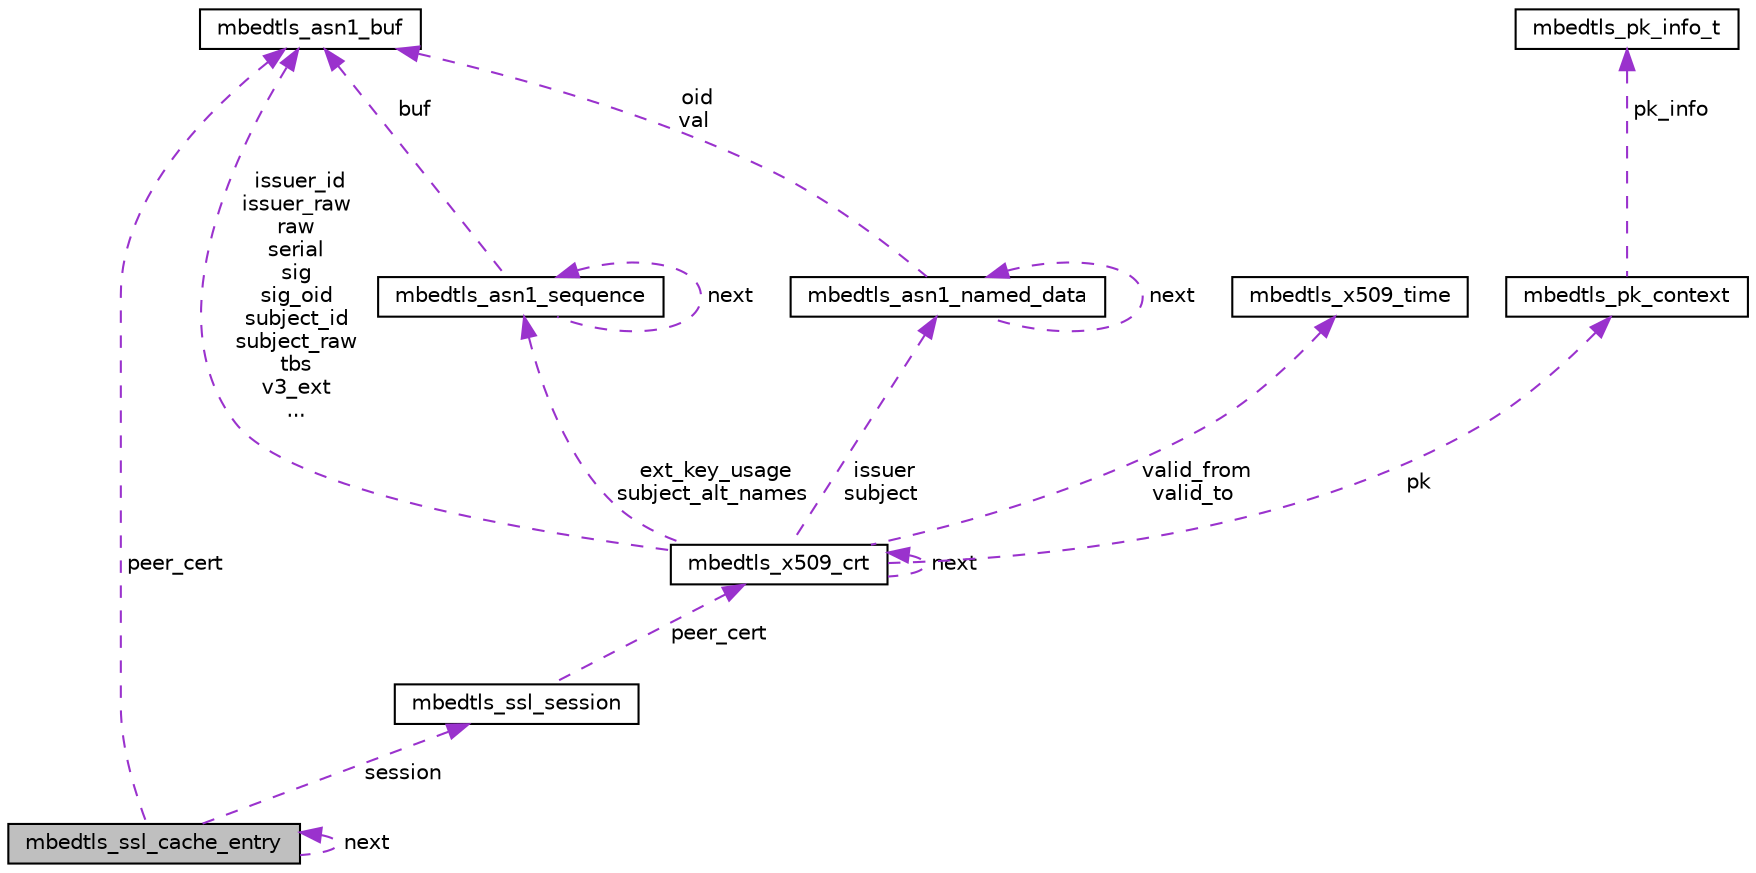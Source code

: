 digraph "mbedtls_ssl_cache_entry"
{
 // LATEX_PDF_SIZE
  edge [fontname="Helvetica",fontsize="10",labelfontname="Helvetica",labelfontsize="10"];
  node [fontname="Helvetica",fontsize="10",shape=record];
  Node1 [label="mbedtls_ssl_cache_entry",height=0.2,width=0.4,color="black", fillcolor="grey75", style="filled", fontcolor="black",tooltip="This structure is used for storing cache entries."];
  Node2 -> Node1 [dir="back",color="darkorchid3",fontsize="10",style="dashed",label=" peer_cert" ,fontname="Helvetica"];
  Node2 [label="mbedtls_asn1_buf",height=0.2,width=0.4,color="black", fillcolor="white", style="filled",URL="$d4/d6a/structmbedtls__asn1__buf.html",tooltip=" "];
  Node1 -> Node1 [dir="back",color="darkorchid3",fontsize="10",style="dashed",label=" next" ,fontname="Helvetica"];
  Node3 -> Node1 [dir="back",color="darkorchid3",fontsize="10",style="dashed",label=" session" ,fontname="Helvetica"];
  Node3 [label="mbedtls_ssl_session",height=0.2,width=0.4,color="black", fillcolor="white", style="filled",URL="$da/def/structmbedtls__ssl__session.html",tooltip=" "];
  Node4 -> Node3 [dir="back",color="darkorchid3",fontsize="10",style="dashed",label=" peer_cert" ,fontname="Helvetica"];
  Node4 [label="mbedtls_x509_crt",height=0.2,width=0.4,color="black", fillcolor="white", style="filled",URL="$d6/daa/structmbedtls__x509__crt.html",tooltip=" "];
  Node5 -> Node4 [dir="back",color="darkorchid3",fontsize="10",style="dashed",label=" ext_key_usage\nsubject_alt_names" ,fontname="Helvetica"];
  Node5 [label="mbedtls_asn1_sequence",height=0.2,width=0.4,color="black", fillcolor="white", style="filled",URL="$d7/d3d/structmbedtls__asn1__sequence.html",tooltip=" "];
  Node5 -> Node5 [dir="back",color="darkorchid3",fontsize="10",style="dashed",label=" next" ,fontname="Helvetica"];
  Node2 -> Node5 [dir="back",color="darkorchid3",fontsize="10",style="dashed",label=" buf" ,fontname="Helvetica"];
  Node6 -> Node4 [dir="back",color="darkorchid3",fontsize="10",style="dashed",label=" issuer\nsubject" ,fontname="Helvetica"];
  Node6 [label="mbedtls_asn1_named_data",height=0.2,width=0.4,color="black", fillcolor="white", style="filled",URL="$dd/d5f/structmbedtls__asn1__named__data.html",tooltip=" "];
  Node6 -> Node6 [dir="back",color="darkorchid3",fontsize="10",style="dashed",label=" next" ,fontname="Helvetica"];
  Node2 -> Node6 [dir="back",color="darkorchid3",fontsize="10",style="dashed",label=" oid\nval" ,fontname="Helvetica"];
  Node2 -> Node4 [dir="back",color="darkorchid3",fontsize="10",style="dashed",label=" issuer_id\nissuer_raw\nraw\nserial\nsig\nsig_oid\nsubject_id\nsubject_raw\ntbs\nv3_ext\n..." ,fontname="Helvetica"];
  Node7 -> Node4 [dir="back",color="darkorchid3",fontsize="10",style="dashed",label=" valid_from\nvalid_to" ,fontname="Helvetica"];
  Node7 [label="mbedtls_x509_time",height=0.2,width=0.4,color="black", fillcolor="white", style="filled",URL="$d2/dcf/structmbedtls__x509__time.html",tooltip=" "];
  Node4 -> Node4 [dir="back",color="darkorchid3",fontsize="10",style="dashed",label=" next" ,fontname="Helvetica"];
  Node8 -> Node4 [dir="back",color="darkorchid3",fontsize="10",style="dashed",label=" pk" ,fontname="Helvetica"];
  Node8 [label="mbedtls_pk_context",height=0.2,width=0.4,color="black", fillcolor="white", style="filled",URL="$d0/d1b/structmbedtls__pk__context.html",tooltip="Public key container."];
  Node9 -> Node8 [dir="back",color="darkorchid3",fontsize="10",style="dashed",label=" pk_info" ,fontname="Helvetica"];
  Node9 [label="mbedtls_pk_info_t",height=0.2,width=0.4,color="black", fillcolor="white", style="filled",URL="$df/d36/structmbedtls__pk__info__t.html",tooltip=" "];
}
